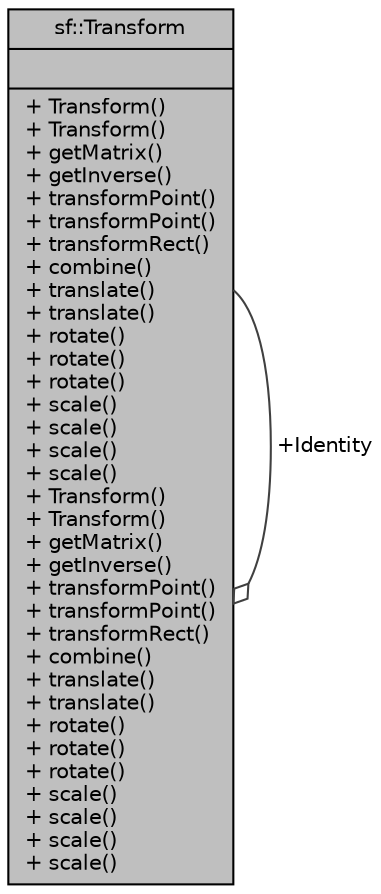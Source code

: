 digraph "sf::Transform"
{
 // LATEX_PDF_SIZE
  edge [fontname="Helvetica",fontsize="10",labelfontname="Helvetica",labelfontsize="10"];
  node [fontname="Helvetica",fontsize="10",shape=record];
  Node1 [label="{sf::Transform\n||+ Transform()\l+ Transform()\l+ getMatrix()\l+ getInverse()\l+ transformPoint()\l+ transformPoint()\l+ transformRect()\l+ combine()\l+ translate()\l+ translate()\l+ rotate()\l+ rotate()\l+ rotate()\l+ scale()\l+ scale()\l+ scale()\l+ scale()\l+ Transform()\l+ Transform()\l+ getMatrix()\l+ getInverse()\l+ transformPoint()\l+ transformPoint()\l+ transformRect()\l+ combine()\l+ translate()\l+ translate()\l+ rotate()\l+ rotate()\l+ rotate()\l+ scale()\l+ scale()\l+ scale()\l+ scale()\l}",height=0.2,width=0.4,color="black", fillcolor="grey75", style="filled", fontcolor="black",tooltip="Define a 3x3 transform matrix."];
  Node1 -> Node1 [color="grey25",fontsize="10",style="solid",label=" +Identity" ,arrowhead="odiamond",fontname="Helvetica"];
}
